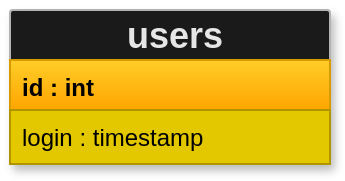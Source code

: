 <mxfile>
    <diagram id="8jtwp23gU4bW0mw1dv8f" name="v1.0">
        <mxGraphModel dx="-655" dy="383" grid="0" gridSize="10" guides="1" tooltips="1" connect="1" arrows="1" fold="1" page="1" pageScale="1" pageWidth="1169" pageHeight="1654" background="none" math="0" shadow="0">
            <root>
                <mxCell id="0"/>
                <mxCell id="1" parent="0"/>
                <mxCell id="276" value="" style="fontStyle=1;align=center;verticalAlign=top;childLayout=stackLayout;horizontal=1;horizontalStack=0;resizeParent=1;resizeParentMax=0;resizeLast=0;marginBottom=0;fontColor=#ffffff;shadow=1;rounded=1;arcSize=2;strokeWidth=1;sketch=0;fillColor=#1A1A1A;strokeColor=#B3B3B3;" parent="1" vertex="1">
                    <mxGeometry x="1434" y="123" width="160" height="77" as="geometry"/>
                </mxCell>
                <object label="&lt;b&gt;&lt;font style=&quot;font-size: 18px&quot; color=&quot;#e6e6e6&quot;&gt;users&lt;/font&gt;&lt;/b&gt;" info="Пользователь" id="277">
                    <mxCell style="html=1;align=center;spacingLeft=4;verticalAlign=middle;strokeColor=none;fillColor=none;" parent="276" vertex="1">
                        <mxGeometry width="160" height="25" as="geometry"/>
                    </mxCell>
                </object>
                <object label="&lt;b&gt;id : int&lt;/b&gt;" info="id пользователяid пользователя" id="ulDhrrkaClvxFThi6MSQ-304">
                    <mxCell style="html=1;align=left;spacingLeft=4;verticalAlign=top;strokeColor=#d79b00;fillColor=#ffcd28;gradientColor=#ffa500;fontColor=#000000;" parent="276" vertex="1">
                        <mxGeometry y="25" width="160" height="25" as="geometry"/>
                    </mxCell>
                </object>
                <object label="login : timestamp" info="дата последнего входа" id="Uek7lsJdRdBJGBdZfz5D-391">
                    <mxCell style="html=1;align=left;spacingLeft=4;verticalAlign=top;strokeColor=#B09500;fillColor=#e3c800;fontColor=#000000;rounded=0;" parent="276" vertex="1">
                        <mxGeometry y="50" width="160" height="27" as="geometry"/>
                    </mxCell>
                </object>
            </root>
        </mxGraphModel>
    </diagram>
    <diagram id="pNnec3i-BwWO0GpgnOVk" name="v0.1">
        <mxGraphModel dx="617" dy="459" grid="1" gridSize="10" guides="1" tooltips="1" connect="1" arrows="1" fold="1" page="1" pageScale="1" pageWidth="827" pageHeight="1169" math="0" shadow="0">
            <root>
                <mxCell id="l0KpE5C0nJ2xeMnK4a6e-0"/>
                <mxCell id="l0KpE5C0nJ2xeMnK4a6e-1" parent="l0KpE5C0nJ2xeMnK4a6e-0"/>
            </root>
        </mxGraphModel>
    </diagram>
</mxfile>
